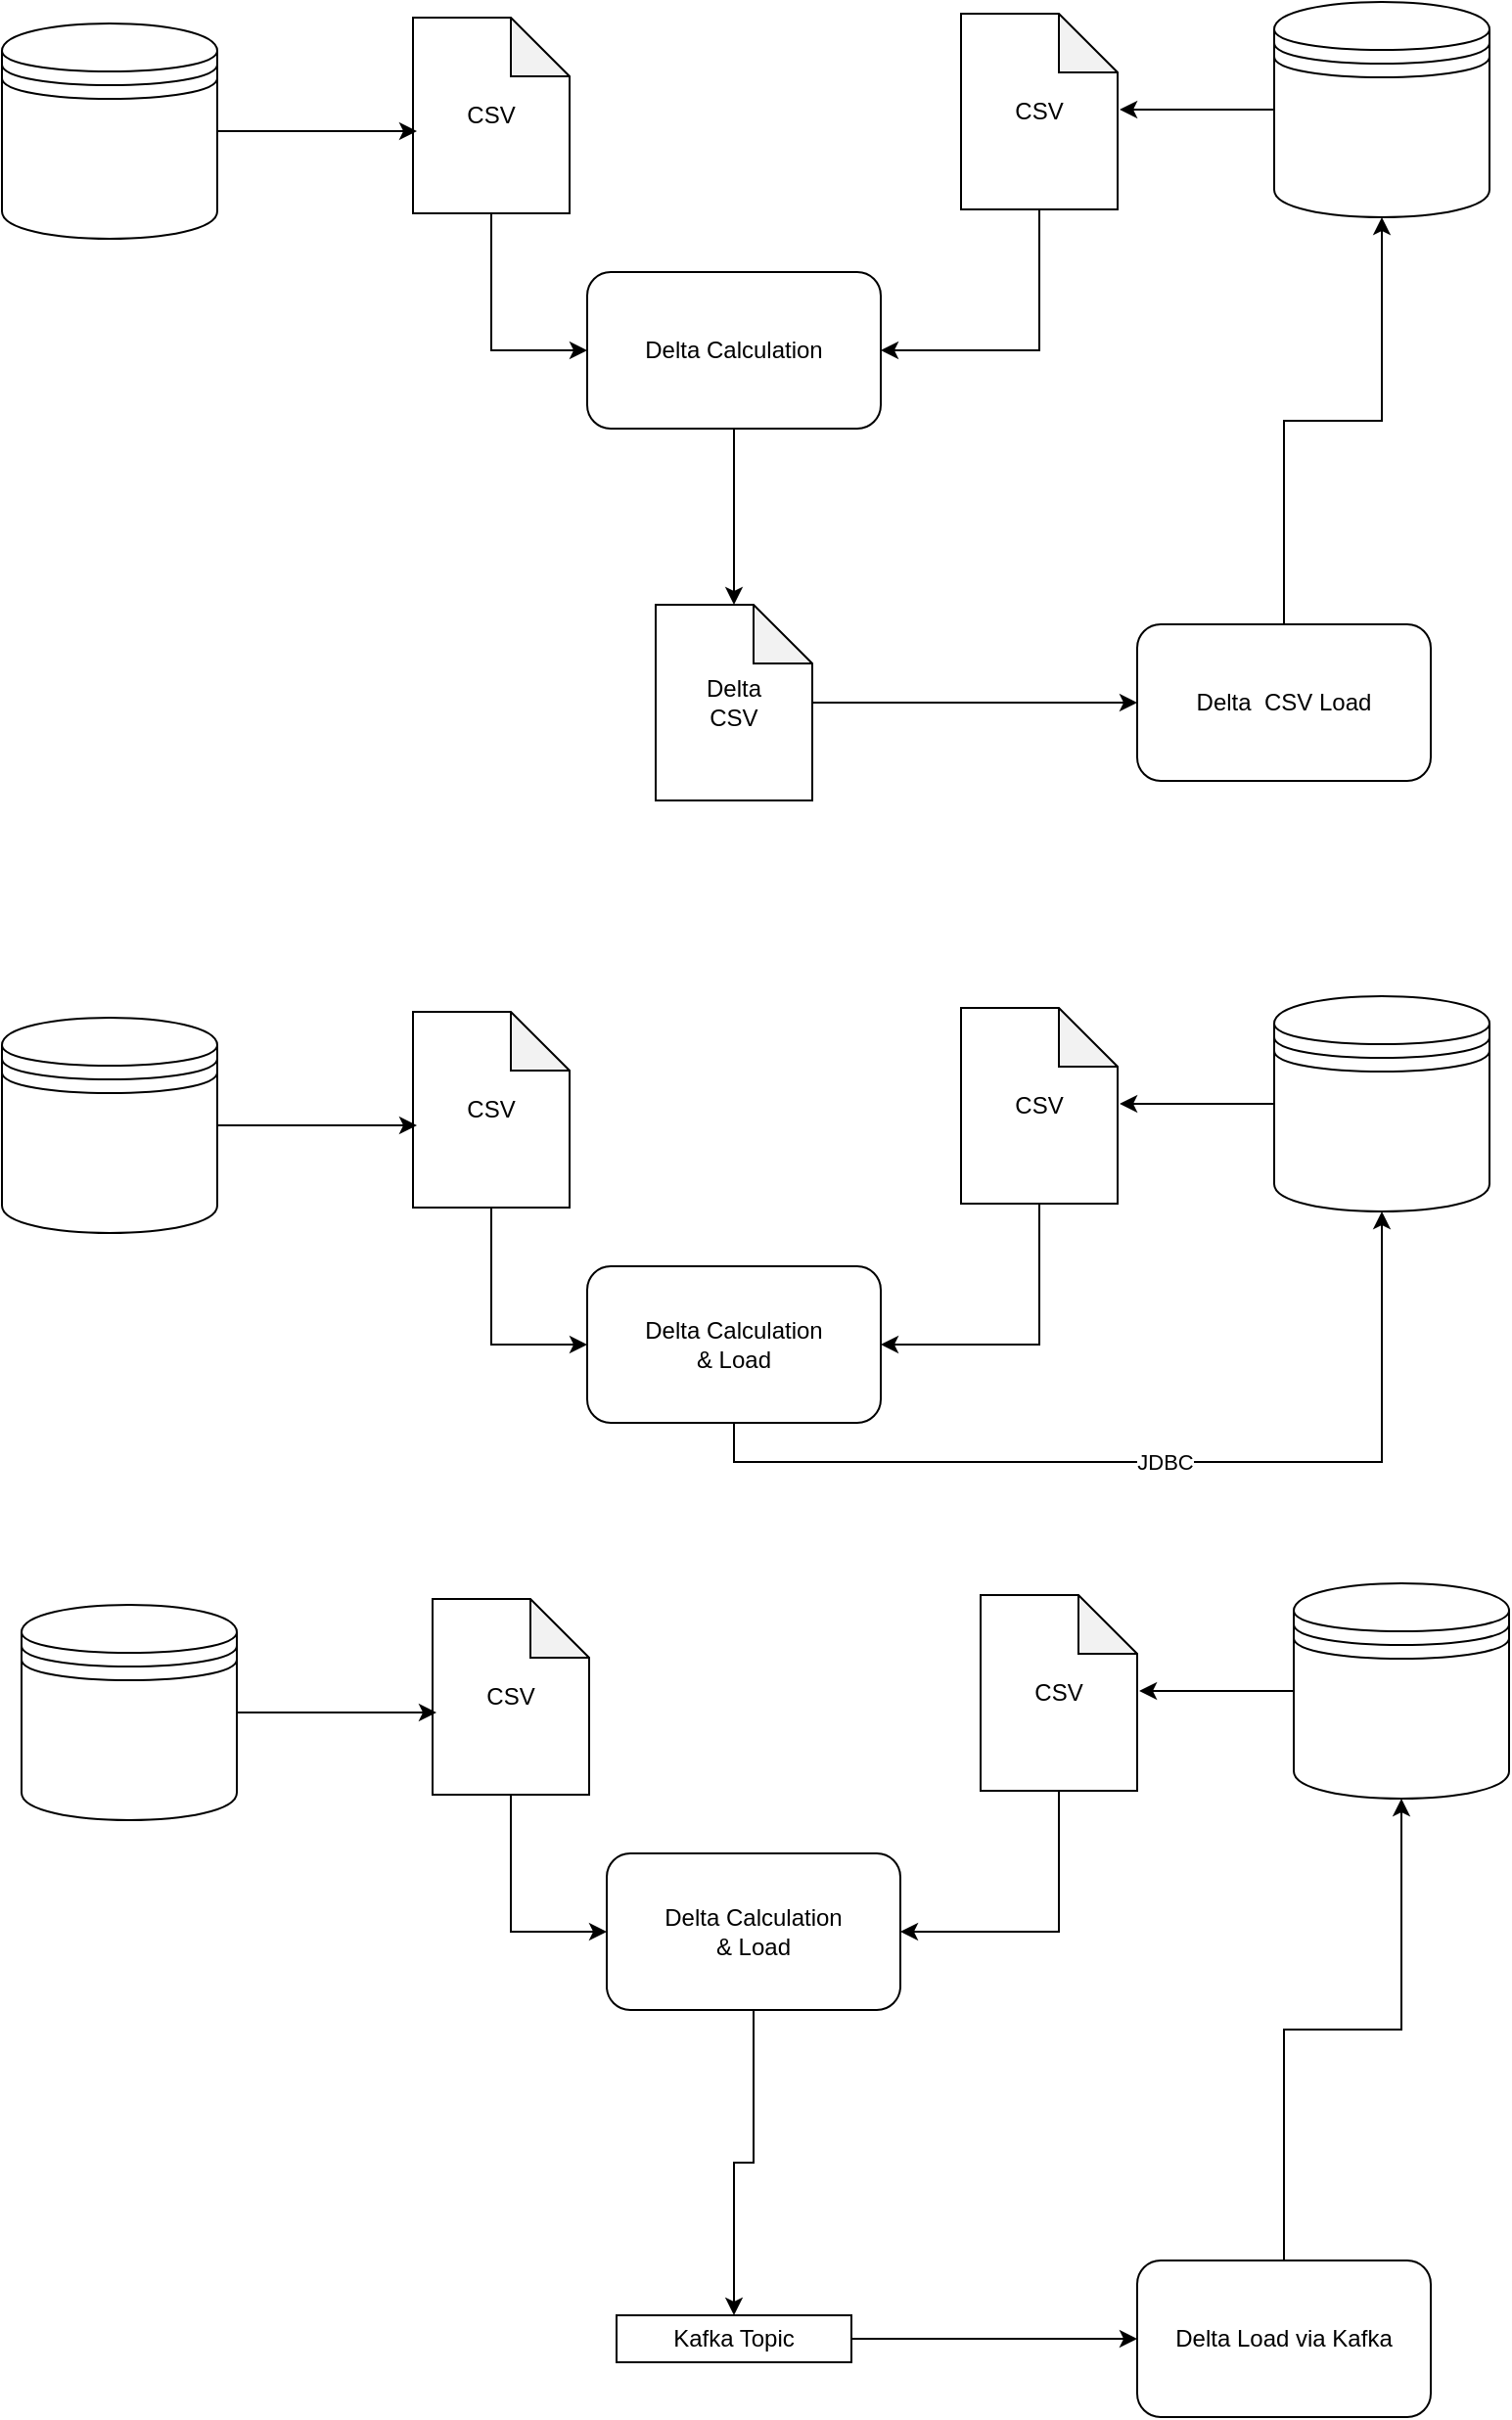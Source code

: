 <mxfile version="18.2.0" type="github">
  <diagram id="h8i0vdZTbAHz6PLwqN3L" name="Page-1">
    <mxGraphModel dx="1422" dy="762" grid="1" gridSize="10" guides="1" tooltips="1" connect="1" arrows="1" fold="1" page="1" pageScale="1" pageWidth="827" pageHeight="1169" math="0" shadow="0">
      <root>
        <mxCell id="0" />
        <mxCell id="1" parent="0" />
        <mxCell id="Vb3xY02aCR-oRkDoqymS-7" style="edgeStyle=orthogonalEdgeStyle;rounded=0;orthogonalLoop=1;jettySize=auto;html=1;entryX=0;entryY=0.5;entryDx=0;entryDy=0;exitX=0.5;exitY=1;exitDx=0;exitDy=0;exitPerimeter=0;" edge="1" parent="1" source="Vb3xY02aCR-oRkDoqymS-1" target="Vb3xY02aCR-oRkDoqymS-6">
          <mxGeometry relative="1" as="geometry" />
        </mxCell>
        <mxCell id="Vb3xY02aCR-oRkDoqymS-1" value="CSV" style="shape=note;whiteSpace=wrap;html=1;backgroundOutline=1;darkOpacity=0.05;" vertex="1" parent="1">
          <mxGeometry x="250" y="180" width="80" height="100" as="geometry" />
        </mxCell>
        <mxCell id="Vb3xY02aCR-oRkDoqymS-8" style="edgeStyle=orthogonalEdgeStyle;rounded=0;orthogonalLoop=1;jettySize=auto;html=1;entryX=1;entryY=0.5;entryDx=0;entryDy=0;exitX=0.5;exitY=1;exitDx=0;exitDy=0;exitPerimeter=0;" edge="1" parent="1" source="Vb3xY02aCR-oRkDoqymS-2" target="Vb3xY02aCR-oRkDoqymS-6">
          <mxGeometry relative="1" as="geometry" />
        </mxCell>
        <mxCell id="Vb3xY02aCR-oRkDoqymS-2" value="CSV" style="shape=note;whiteSpace=wrap;html=1;backgroundOutline=1;darkOpacity=0.05;" vertex="1" parent="1">
          <mxGeometry x="530" y="178" width="80" height="100" as="geometry" />
        </mxCell>
        <mxCell id="Vb3xY02aCR-oRkDoqymS-13" style="edgeStyle=orthogonalEdgeStyle;rounded=0;orthogonalLoop=1;jettySize=auto;html=1;" edge="1" parent="1" source="Vb3xY02aCR-oRkDoqymS-3" target="Vb3xY02aCR-oRkDoqymS-12">
          <mxGeometry relative="1" as="geometry" />
        </mxCell>
        <mxCell id="Vb3xY02aCR-oRkDoqymS-3" value="Delta&lt;br&gt;CSV" style="shape=note;whiteSpace=wrap;html=1;backgroundOutline=1;darkOpacity=0.05;" vertex="1" parent="1">
          <mxGeometry x="374" y="480" width="80" height="100" as="geometry" />
        </mxCell>
        <mxCell id="Vb3xY02aCR-oRkDoqymS-10" style="edgeStyle=orthogonalEdgeStyle;rounded=0;orthogonalLoop=1;jettySize=auto;html=1;entryX=0.025;entryY=0.58;entryDx=0;entryDy=0;entryPerimeter=0;" edge="1" parent="1" source="Vb3xY02aCR-oRkDoqymS-4" target="Vb3xY02aCR-oRkDoqymS-1">
          <mxGeometry relative="1" as="geometry" />
        </mxCell>
        <mxCell id="Vb3xY02aCR-oRkDoqymS-4" value="" style="shape=datastore;whiteSpace=wrap;html=1;" vertex="1" parent="1">
          <mxGeometry x="40" y="183" width="110" height="110" as="geometry" />
        </mxCell>
        <mxCell id="Vb3xY02aCR-oRkDoqymS-9" style="edgeStyle=orthogonalEdgeStyle;rounded=0;orthogonalLoop=1;jettySize=auto;html=1;entryX=1.013;entryY=0.49;entryDx=0;entryDy=0;entryPerimeter=0;" edge="1" parent="1" source="Vb3xY02aCR-oRkDoqymS-5" target="Vb3xY02aCR-oRkDoqymS-2">
          <mxGeometry relative="1" as="geometry" />
        </mxCell>
        <mxCell id="Vb3xY02aCR-oRkDoqymS-5" value="" style="shape=datastore;whiteSpace=wrap;html=1;" vertex="1" parent="1">
          <mxGeometry x="690" y="172" width="110" height="110" as="geometry" />
        </mxCell>
        <mxCell id="Vb3xY02aCR-oRkDoqymS-11" style="edgeStyle=orthogonalEdgeStyle;rounded=0;orthogonalLoop=1;jettySize=auto;html=1;" edge="1" parent="1" source="Vb3xY02aCR-oRkDoqymS-6" target="Vb3xY02aCR-oRkDoqymS-3">
          <mxGeometry relative="1" as="geometry" />
        </mxCell>
        <mxCell id="Vb3xY02aCR-oRkDoqymS-6" value="Delta Calculation" style="rounded=1;whiteSpace=wrap;html=1;" vertex="1" parent="1">
          <mxGeometry x="339" y="310" width="150" height="80" as="geometry" />
        </mxCell>
        <mxCell id="Vb3xY02aCR-oRkDoqymS-14" style="edgeStyle=orthogonalEdgeStyle;rounded=0;orthogonalLoop=1;jettySize=auto;html=1;entryX=0.5;entryY=1;entryDx=0;entryDy=0;" edge="1" parent="1" source="Vb3xY02aCR-oRkDoqymS-12" target="Vb3xY02aCR-oRkDoqymS-5">
          <mxGeometry relative="1" as="geometry" />
        </mxCell>
        <mxCell id="Vb3xY02aCR-oRkDoqymS-12" value="Delta&amp;nbsp; CSV Load" style="rounded=1;whiteSpace=wrap;html=1;" vertex="1" parent="1">
          <mxGeometry x="620" y="490" width="150" height="80" as="geometry" />
        </mxCell>
        <mxCell id="Vb3xY02aCR-oRkDoqymS-15" style="edgeStyle=orthogonalEdgeStyle;rounded=0;orthogonalLoop=1;jettySize=auto;html=1;entryX=0;entryY=0.5;entryDx=0;entryDy=0;exitX=0.5;exitY=1;exitDx=0;exitDy=0;exitPerimeter=0;" edge="1" parent="1" source="Vb3xY02aCR-oRkDoqymS-16" target="Vb3xY02aCR-oRkDoqymS-26">
          <mxGeometry relative="1" as="geometry" />
        </mxCell>
        <mxCell id="Vb3xY02aCR-oRkDoqymS-16" value="CSV" style="shape=note;whiteSpace=wrap;html=1;backgroundOutline=1;darkOpacity=0.05;" vertex="1" parent="1">
          <mxGeometry x="250" y="688" width="80" height="100" as="geometry" />
        </mxCell>
        <mxCell id="Vb3xY02aCR-oRkDoqymS-17" style="edgeStyle=orthogonalEdgeStyle;rounded=0;orthogonalLoop=1;jettySize=auto;html=1;entryX=1;entryY=0.5;entryDx=0;entryDy=0;exitX=0.5;exitY=1;exitDx=0;exitDy=0;exitPerimeter=0;" edge="1" parent="1" source="Vb3xY02aCR-oRkDoqymS-18" target="Vb3xY02aCR-oRkDoqymS-26">
          <mxGeometry relative="1" as="geometry" />
        </mxCell>
        <mxCell id="Vb3xY02aCR-oRkDoqymS-18" value="CSV" style="shape=note;whiteSpace=wrap;html=1;backgroundOutline=1;darkOpacity=0.05;" vertex="1" parent="1">
          <mxGeometry x="530" y="686" width="80" height="100" as="geometry" />
        </mxCell>
        <mxCell id="Vb3xY02aCR-oRkDoqymS-21" style="edgeStyle=orthogonalEdgeStyle;rounded=0;orthogonalLoop=1;jettySize=auto;html=1;entryX=0.025;entryY=0.58;entryDx=0;entryDy=0;entryPerimeter=0;" edge="1" parent="1" source="Vb3xY02aCR-oRkDoqymS-22" target="Vb3xY02aCR-oRkDoqymS-16">
          <mxGeometry relative="1" as="geometry" />
        </mxCell>
        <mxCell id="Vb3xY02aCR-oRkDoqymS-22" value="" style="shape=datastore;whiteSpace=wrap;html=1;" vertex="1" parent="1">
          <mxGeometry x="40" y="691" width="110" height="110" as="geometry" />
        </mxCell>
        <mxCell id="Vb3xY02aCR-oRkDoqymS-23" style="edgeStyle=orthogonalEdgeStyle;rounded=0;orthogonalLoop=1;jettySize=auto;html=1;entryX=1.013;entryY=0.49;entryDx=0;entryDy=0;entryPerimeter=0;" edge="1" parent="1" source="Vb3xY02aCR-oRkDoqymS-24" target="Vb3xY02aCR-oRkDoqymS-18">
          <mxGeometry relative="1" as="geometry" />
        </mxCell>
        <mxCell id="Vb3xY02aCR-oRkDoqymS-24" value="" style="shape=datastore;whiteSpace=wrap;html=1;" vertex="1" parent="1">
          <mxGeometry x="690" y="680" width="110" height="110" as="geometry" />
        </mxCell>
        <mxCell id="Vb3xY02aCR-oRkDoqymS-25" value="JDBC" style="edgeStyle=orthogonalEdgeStyle;rounded=0;orthogonalLoop=1;jettySize=auto;html=1;exitX=0.5;exitY=1;exitDx=0;exitDy=0;" edge="1" parent="1" source="Vb3xY02aCR-oRkDoqymS-26" target="Vb3xY02aCR-oRkDoqymS-24">
          <mxGeometry relative="1" as="geometry">
            <mxPoint x="414" y="988" as="targetPoint" />
          </mxGeometry>
        </mxCell>
        <mxCell id="Vb3xY02aCR-oRkDoqymS-26" value="Delta Calculation&lt;br&gt;&amp;amp; Load" style="rounded=1;whiteSpace=wrap;html=1;" vertex="1" parent="1">
          <mxGeometry x="339" y="818" width="150" height="80" as="geometry" />
        </mxCell>
        <mxCell id="Vb3xY02aCR-oRkDoqymS-29" style="edgeStyle=orthogonalEdgeStyle;rounded=0;orthogonalLoop=1;jettySize=auto;html=1;entryX=0;entryY=0.5;entryDx=0;entryDy=0;exitX=0.5;exitY=1;exitDx=0;exitDy=0;exitPerimeter=0;" edge="1" parent="1" source="Vb3xY02aCR-oRkDoqymS-30" target="Vb3xY02aCR-oRkDoqymS-38">
          <mxGeometry relative="1" as="geometry" />
        </mxCell>
        <mxCell id="Vb3xY02aCR-oRkDoqymS-30" value="CSV" style="shape=note;whiteSpace=wrap;html=1;backgroundOutline=1;darkOpacity=0.05;" vertex="1" parent="1">
          <mxGeometry x="260" y="988" width="80" height="100" as="geometry" />
        </mxCell>
        <mxCell id="Vb3xY02aCR-oRkDoqymS-31" style="edgeStyle=orthogonalEdgeStyle;rounded=0;orthogonalLoop=1;jettySize=auto;html=1;entryX=1;entryY=0.5;entryDx=0;entryDy=0;exitX=0.5;exitY=1;exitDx=0;exitDy=0;exitPerimeter=0;" edge="1" parent="1" source="Vb3xY02aCR-oRkDoqymS-32" target="Vb3xY02aCR-oRkDoqymS-38">
          <mxGeometry relative="1" as="geometry" />
        </mxCell>
        <mxCell id="Vb3xY02aCR-oRkDoqymS-32" value="CSV" style="shape=note;whiteSpace=wrap;html=1;backgroundOutline=1;darkOpacity=0.05;" vertex="1" parent="1">
          <mxGeometry x="540" y="986" width="80" height="100" as="geometry" />
        </mxCell>
        <mxCell id="Vb3xY02aCR-oRkDoqymS-33" style="edgeStyle=orthogonalEdgeStyle;rounded=0;orthogonalLoop=1;jettySize=auto;html=1;entryX=0.025;entryY=0.58;entryDx=0;entryDy=0;entryPerimeter=0;" edge="1" parent="1" source="Vb3xY02aCR-oRkDoqymS-34" target="Vb3xY02aCR-oRkDoqymS-30">
          <mxGeometry relative="1" as="geometry" />
        </mxCell>
        <mxCell id="Vb3xY02aCR-oRkDoqymS-34" value="" style="shape=datastore;whiteSpace=wrap;html=1;" vertex="1" parent="1">
          <mxGeometry x="50" y="991" width="110" height="110" as="geometry" />
        </mxCell>
        <mxCell id="Vb3xY02aCR-oRkDoqymS-35" style="edgeStyle=orthogonalEdgeStyle;rounded=0;orthogonalLoop=1;jettySize=auto;html=1;entryX=1.013;entryY=0.49;entryDx=0;entryDy=0;entryPerimeter=0;" edge="1" parent="1" source="Vb3xY02aCR-oRkDoqymS-36" target="Vb3xY02aCR-oRkDoqymS-32">
          <mxGeometry relative="1" as="geometry" />
        </mxCell>
        <mxCell id="Vb3xY02aCR-oRkDoqymS-36" value="" style="shape=datastore;whiteSpace=wrap;html=1;" vertex="1" parent="1">
          <mxGeometry x="700" y="980" width="110" height="110" as="geometry" />
        </mxCell>
        <mxCell id="Vb3xY02aCR-oRkDoqymS-57" style="edgeStyle=orthogonalEdgeStyle;rounded=0;orthogonalLoop=1;jettySize=auto;html=1;entryX=0.5;entryY=0;entryDx=0;entryDy=0;" edge="1" parent="1" source="Vb3xY02aCR-oRkDoqymS-38" target="Vb3xY02aCR-oRkDoqymS-42">
          <mxGeometry relative="1" as="geometry" />
        </mxCell>
        <mxCell id="Vb3xY02aCR-oRkDoqymS-38" value="Delta Calculation&lt;br&gt;&amp;amp; Load" style="rounded=1;whiteSpace=wrap;html=1;" vertex="1" parent="1">
          <mxGeometry x="349" y="1118" width="150" height="80" as="geometry" />
        </mxCell>
        <mxCell id="Vb3xY02aCR-oRkDoqymS-39" style="edgeStyle=orthogonalEdgeStyle;rounded=0;orthogonalLoop=1;jettySize=auto;html=1;exitX=1;exitY=0.5;exitDx=0;exitDy=0;" edge="1" parent="1" target="Vb3xY02aCR-oRkDoqymS-41" source="Vb3xY02aCR-oRkDoqymS-42">
          <mxGeometry relative="1" as="geometry">
            <mxPoint x="520" y="1360" as="sourcePoint" />
          </mxGeometry>
        </mxCell>
        <mxCell id="Vb3xY02aCR-oRkDoqymS-40" style="edgeStyle=orthogonalEdgeStyle;rounded=0;orthogonalLoop=1;jettySize=auto;html=1;" edge="1" parent="1" source="Vb3xY02aCR-oRkDoqymS-41" target="Vb3xY02aCR-oRkDoqymS-36">
          <mxGeometry relative="1" as="geometry">
            <mxPoint x="745" y="1118" as="targetPoint" />
          </mxGeometry>
        </mxCell>
        <mxCell id="Vb3xY02aCR-oRkDoqymS-41" value="Delta Load via Kafka" style="rounded=1;whiteSpace=wrap;html=1;" vertex="1" parent="1">
          <mxGeometry x="620" y="1326" width="150" height="80" as="geometry" />
        </mxCell>
        <mxCell id="Vb3xY02aCR-oRkDoqymS-42" value="Kafka Topic" style="rounded=0;whiteSpace=wrap;html=1;" vertex="1" parent="1">
          <mxGeometry x="354" y="1354" width="120" height="24" as="geometry" />
        </mxCell>
      </root>
    </mxGraphModel>
  </diagram>
</mxfile>

